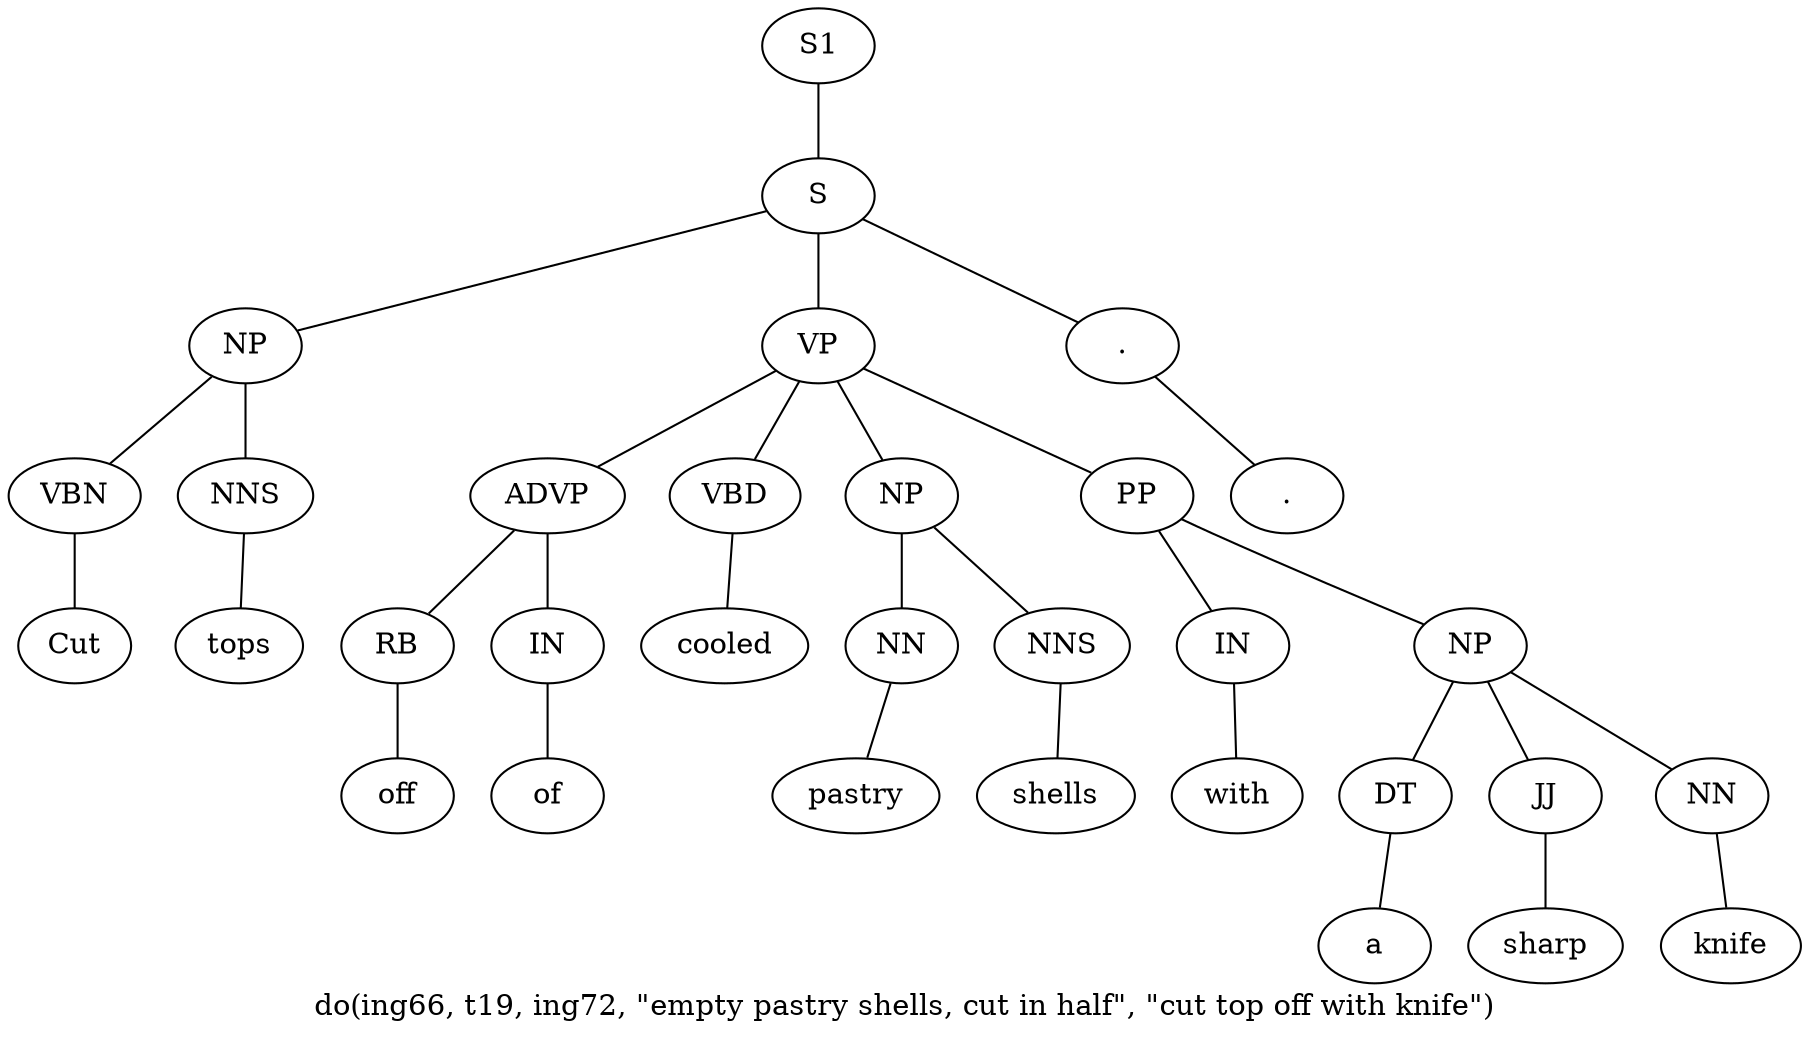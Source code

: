 graph SyntaxGraph {
	label = "do(ing66, t19, ing72, \"empty pastry shells, cut in half\", \"cut top off with knife\")";
	Node0 [label="S1"];
	Node1 [label="S"];
	Node2 [label="NP"];
	Node3 [label="VBN"];
	Node4 [label="Cut"];
	Node5 [label="NNS"];
	Node6 [label="tops"];
	Node7 [label="VP"];
	Node8 [label="ADVP"];
	Node9 [label="RB"];
	Node10 [label="off"];
	Node11 [label="IN"];
	Node12 [label="of"];
	Node13 [label="VBD"];
	Node14 [label="cooled"];
	Node15 [label="NP"];
	Node16 [label="NN"];
	Node17 [label="pastry"];
	Node18 [label="NNS"];
	Node19 [label="shells"];
	Node20 [label="PP"];
	Node21 [label="IN"];
	Node22 [label="with"];
	Node23 [label="NP"];
	Node24 [label="DT"];
	Node25 [label="a"];
	Node26 [label="JJ"];
	Node27 [label="sharp"];
	Node28 [label="NN"];
	Node29 [label="knife"];
	Node30 [label="."];
	Node31 [label="."];

	Node0 -- Node1;
	Node1 -- Node2;
	Node1 -- Node7;
	Node1 -- Node30;
	Node2 -- Node3;
	Node2 -- Node5;
	Node3 -- Node4;
	Node5 -- Node6;
	Node7 -- Node8;
	Node7 -- Node13;
	Node7 -- Node15;
	Node7 -- Node20;
	Node8 -- Node9;
	Node8 -- Node11;
	Node9 -- Node10;
	Node11 -- Node12;
	Node13 -- Node14;
	Node15 -- Node16;
	Node15 -- Node18;
	Node16 -- Node17;
	Node18 -- Node19;
	Node20 -- Node21;
	Node20 -- Node23;
	Node21 -- Node22;
	Node23 -- Node24;
	Node23 -- Node26;
	Node23 -- Node28;
	Node24 -- Node25;
	Node26 -- Node27;
	Node28 -- Node29;
	Node30 -- Node31;
}